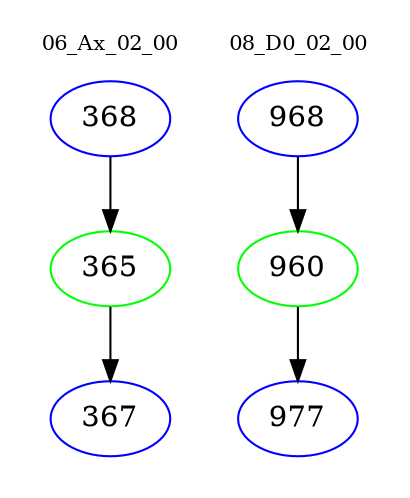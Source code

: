 digraph{
subgraph cluster_0 {
color = white
label = "06_Ax_02_00";
fontsize=10;
T0_368 [label="368", color="blue"]
T0_368 -> T0_365 [color="black"]
T0_365 [label="365", color="green"]
T0_365 -> T0_367 [color="black"]
T0_367 [label="367", color="blue"]
}
subgraph cluster_1 {
color = white
label = "08_D0_02_00";
fontsize=10;
T1_968 [label="968", color="blue"]
T1_968 -> T1_960 [color="black"]
T1_960 [label="960", color="green"]
T1_960 -> T1_977 [color="black"]
T1_977 [label="977", color="blue"]
}
}
